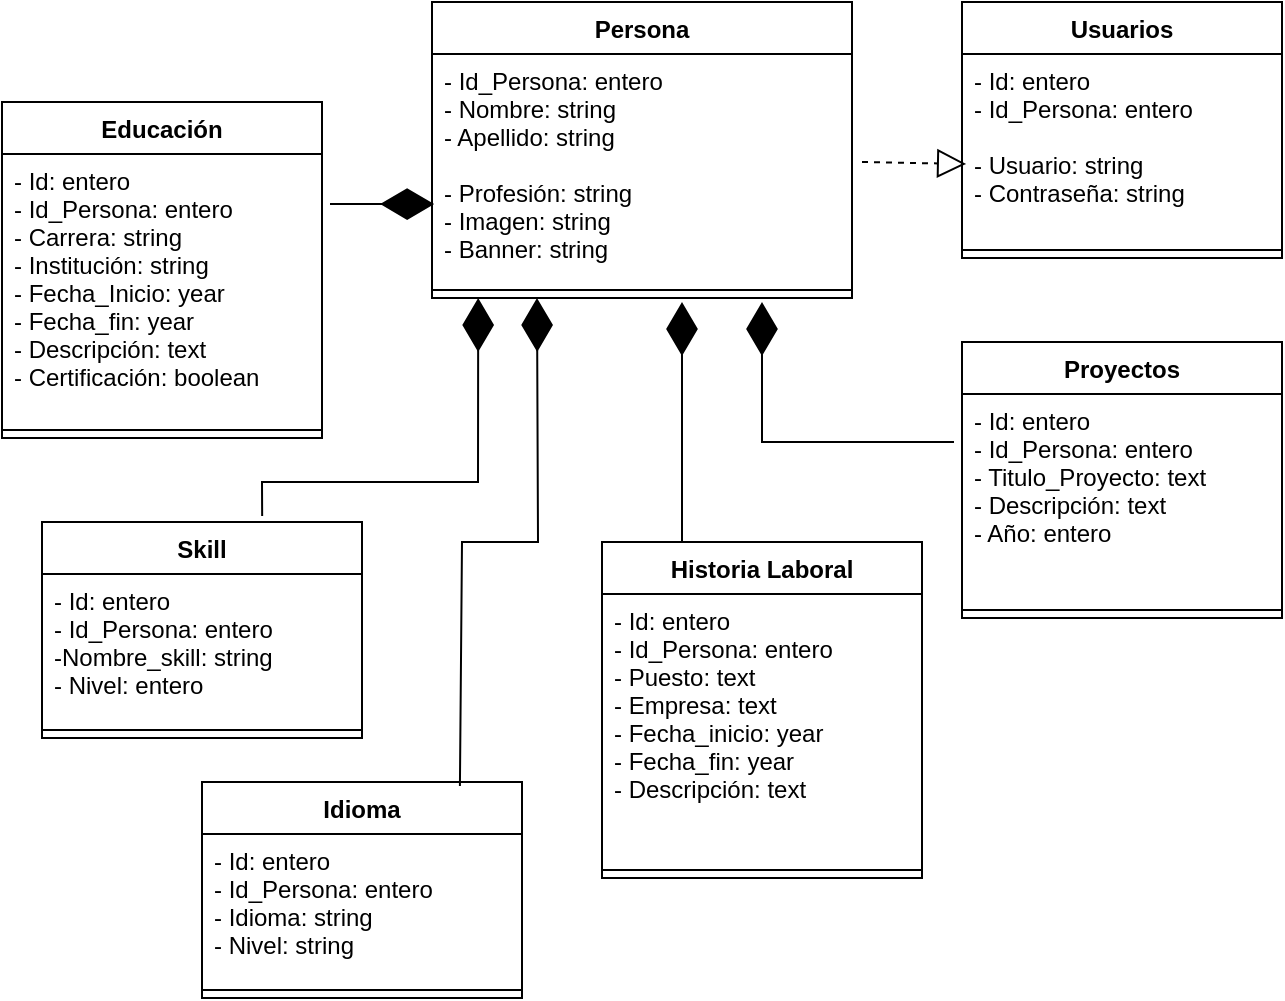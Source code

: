 <mxfile version="20.2.4" type="google"><diagram id="C5RBs43oDa-KdzZeNtuy" name="Page-1"><mxGraphModel grid="1" page="1" gridSize="10" guides="1" tooltips="1" connect="1" arrows="1" fold="1" pageScale="1" pageWidth="827" pageHeight="1169" math="0" shadow="0"><root><mxCell id="WIyWlLk6GJQsqaUBKTNV-0"/><mxCell id="WIyWlLk6GJQsqaUBKTNV-1" parent="WIyWlLk6GJQsqaUBKTNV-0"/><mxCell id="3Dvqi0C7FyVfCWRnhlsz-0" value="Persona" style="swimlane;fontStyle=1;align=center;verticalAlign=top;childLayout=stackLayout;horizontal=1;startSize=26;horizontalStack=0;resizeParent=1;resizeParentMax=0;resizeLast=0;collapsible=1;marginBottom=0;" vertex="1" parent="WIyWlLk6GJQsqaUBKTNV-1"><mxGeometry x="275" y="360" width="210" height="148" as="geometry"/></mxCell><mxCell id="3Dvqi0C7FyVfCWRnhlsz-1" value="- Id_Persona: entero&#xA;- Nombre: string&#xA;- Apellido: string&#xA;&#xA;- Profesión: string&#xA;- Imagen: string&#xA;- Banner: string&#xA;" style="text;strokeColor=none;fillColor=none;align=left;verticalAlign=top;spacingLeft=4;spacingRight=4;overflow=hidden;rotatable=0;points=[[0,0.5],[1,0.5]];portConstraint=eastwest;" vertex="1" parent="3Dvqi0C7FyVfCWRnhlsz-0"><mxGeometry y="26" width="210" height="114" as="geometry"/></mxCell><mxCell id="3Dvqi0C7FyVfCWRnhlsz-2" value="" style="line;strokeWidth=1;fillColor=none;align=left;verticalAlign=middle;spacingTop=-1;spacingLeft=3;spacingRight=3;rotatable=0;labelPosition=right;points=[];portConstraint=eastwest;" vertex="1" parent="3Dvqi0C7FyVfCWRnhlsz-0"><mxGeometry y="140" width="210" height="8" as="geometry"/></mxCell><mxCell id="3Dvqi0C7FyVfCWRnhlsz-4" value="Usuarios" style="swimlane;fontStyle=1;align=center;verticalAlign=top;childLayout=stackLayout;horizontal=1;startSize=26;horizontalStack=0;resizeParent=1;resizeParentMax=0;resizeLast=0;collapsible=1;marginBottom=0;" vertex="1" parent="WIyWlLk6GJQsqaUBKTNV-1"><mxGeometry x="540" y="360" width="160" height="128" as="geometry"/></mxCell><mxCell id="3Dvqi0C7FyVfCWRnhlsz-5" value="- Id: entero&#xA;- Id_Persona: entero&#xA;&#xA;- Usuario: string&#xA;- Contraseña: string&#xA;" style="text;strokeColor=none;fillColor=none;align=left;verticalAlign=top;spacingLeft=4;spacingRight=4;overflow=hidden;rotatable=0;points=[[0,0.5],[1,0.5]];portConstraint=eastwest;" vertex="1" parent="3Dvqi0C7FyVfCWRnhlsz-4"><mxGeometry y="26" width="160" height="94" as="geometry"/></mxCell><mxCell id="3Dvqi0C7FyVfCWRnhlsz-33" value="" style="endArrow=block;dashed=1;endFill=0;endSize=12;html=1;rounded=0;entryX=0.013;entryY=0.585;entryDx=0;entryDy=0;entryPerimeter=0;" edge="1" parent="3Dvqi0C7FyVfCWRnhlsz-4" target="3Dvqi0C7FyVfCWRnhlsz-5"><mxGeometry width="160" relative="1" as="geometry"><mxPoint x="-50" y="80" as="sourcePoint"/><mxPoint x="110" y="80" as="targetPoint"/></mxGeometry></mxCell><mxCell id="3Dvqi0C7FyVfCWRnhlsz-6" value="" style="line;strokeWidth=1;fillColor=none;align=left;verticalAlign=middle;spacingTop=-1;spacingLeft=3;spacingRight=3;rotatable=0;labelPosition=right;points=[];portConstraint=eastwest;" vertex="1" parent="3Dvqi0C7FyVfCWRnhlsz-4"><mxGeometry y="120" width="160" height="8" as="geometry"/></mxCell><mxCell id="3Dvqi0C7FyVfCWRnhlsz-12" value="Educación" style="swimlane;fontStyle=1;align=center;verticalAlign=top;childLayout=stackLayout;horizontal=1;startSize=26;horizontalStack=0;resizeParent=1;resizeParentMax=0;resizeLast=0;collapsible=1;marginBottom=0;" vertex="1" parent="WIyWlLk6GJQsqaUBKTNV-1"><mxGeometry x="60" y="410" width="160" height="168" as="geometry"/></mxCell><mxCell id="3Dvqi0C7FyVfCWRnhlsz-13" value="- Id: entero&#xA;- Id_Persona: entero&#xA;- Carrera: string&#xA;- Institución: string&#xA;- Fecha_Inicio: year&#xA;- Fecha_fin: year&#xA;- Descripción: text&#xA;- Certificación: boolean&#xA;&#xA;" style="text;strokeColor=none;fillColor=none;align=left;verticalAlign=top;spacingLeft=4;spacingRight=4;overflow=hidden;rotatable=0;points=[[0,0.5],[1,0.5]];portConstraint=eastwest;" vertex="1" parent="3Dvqi0C7FyVfCWRnhlsz-12"><mxGeometry y="26" width="160" height="134" as="geometry"/></mxCell><mxCell id="3Dvqi0C7FyVfCWRnhlsz-14" value="" style="line;strokeWidth=1;fillColor=none;align=left;verticalAlign=middle;spacingTop=-1;spacingLeft=3;spacingRight=3;rotatable=0;labelPosition=right;points=[];portConstraint=eastwest;" vertex="1" parent="3Dvqi0C7FyVfCWRnhlsz-12"><mxGeometry y="160" width="160" height="8" as="geometry"/></mxCell><mxCell id="3Dvqi0C7FyVfCWRnhlsz-16" value="Skill" style="swimlane;fontStyle=1;align=center;verticalAlign=top;childLayout=stackLayout;horizontal=1;startSize=26;horizontalStack=0;resizeParent=1;resizeParentMax=0;resizeLast=0;collapsible=1;marginBottom=0;" vertex="1" parent="WIyWlLk6GJQsqaUBKTNV-1"><mxGeometry x="80" y="620" width="160" height="108" as="geometry"/></mxCell><mxCell id="3Dvqi0C7FyVfCWRnhlsz-17" value="- Id: entero&#xA;- Id_Persona: entero&#xA;-Nombre_skill: string&#xA;- Nivel: entero&#xA;&#xA;&#xA;&#xA;" style="text;strokeColor=none;fillColor=none;align=left;verticalAlign=top;spacingLeft=4;spacingRight=4;overflow=hidden;rotatable=0;points=[[0,0.5],[1,0.5]];portConstraint=eastwest;" vertex="1" parent="3Dvqi0C7FyVfCWRnhlsz-16"><mxGeometry y="26" width="160" height="74" as="geometry"/></mxCell><mxCell id="3Dvqi0C7FyVfCWRnhlsz-18" value="" style="line;strokeWidth=1;fillColor=none;align=left;verticalAlign=middle;spacingTop=-1;spacingLeft=3;spacingRight=3;rotatable=0;labelPosition=right;points=[];portConstraint=eastwest;" vertex="1" parent="3Dvqi0C7FyVfCWRnhlsz-16"><mxGeometry y="100" width="160" height="8" as="geometry"/></mxCell><mxCell id="3Dvqi0C7FyVfCWRnhlsz-20" value="Historia Laboral" style="swimlane;fontStyle=1;align=center;verticalAlign=top;childLayout=stackLayout;horizontal=1;startSize=26;horizontalStack=0;resizeParent=1;resizeParentMax=0;resizeLast=0;collapsible=1;marginBottom=0;" vertex="1" parent="WIyWlLk6GJQsqaUBKTNV-1"><mxGeometry x="360" y="630" width="160" height="168" as="geometry"/></mxCell><mxCell id="3Dvqi0C7FyVfCWRnhlsz-21" value="- Id: entero&#xA;- Id_Persona: entero&#xA;- Puesto: text&#xA;- Empresa: text&#xA;- Fecha_inicio: year&#xA;- Fecha_fin: year&#xA;- Descripción: text&#xA;" style="text;strokeColor=none;fillColor=none;align=left;verticalAlign=top;spacingLeft=4;spacingRight=4;overflow=hidden;rotatable=0;points=[[0,0.5],[1,0.5]];portConstraint=eastwest;" vertex="1" parent="3Dvqi0C7FyVfCWRnhlsz-20"><mxGeometry y="26" width="160" height="134" as="geometry"/></mxCell><mxCell id="3Dvqi0C7FyVfCWRnhlsz-22" value="" style="line;strokeWidth=1;fillColor=none;align=left;verticalAlign=middle;spacingTop=-1;spacingLeft=3;spacingRight=3;rotatable=0;labelPosition=right;points=[];portConstraint=eastwest;" vertex="1" parent="3Dvqi0C7FyVfCWRnhlsz-20"><mxGeometry y="160" width="160" height="8" as="geometry"/></mxCell><mxCell id="3Dvqi0C7FyVfCWRnhlsz-24" value="Proyectos" style="swimlane;fontStyle=1;align=center;verticalAlign=top;childLayout=stackLayout;horizontal=1;startSize=26;horizontalStack=0;resizeParent=1;resizeParentMax=0;resizeLast=0;collapsible=1;marginBottom=0;" vertex="1" parent="WIyWlLk6GJQsqaUBKTNV-1"><mxGeometry x="540" y="530" width="160" height="138" as="geometry"/></mxCell><mxCell id="3Dvqi0C7FyVfCWRnhlsz-25" value="- Id: entero&#xA;- Id_Persona: entero&#xA;- Titulo_Proyecto: text&#xA;- Descripción: text&#xA;- Año: entero&#xA;" style="text;strokeColor=none;fillColor=none;align=left;verticalAlign=top;spacingLeft=4;spacingRight=4;overflow=hidden;rotatable=0;points=[[0,0.5],[1,0.5]];portConstraint=eastwest;" vertex="1" parent="3Dvqi0C7FyVfCWRnhlsz-24"><mxGeometry y="26" width="160" height="104" as="geometry"/></mxCell><mxCell id="3Dvqi0C7FyVfCWRnhlsz-26" value="" style="line;strokeWidth=1;fillColor=none;align=left;verticalAlign=middle;spacingTop=-1;spacingLeft=3;spacingRight=3;rotatable=0;labelPosition=right;points=[];portConstraint=eastwest;" vertex="1" parent="3Dvqi0C7FyVfCWRnhlsz-24"><mxGeometry y="130" width="160" height="8" as="geometry"/></mxCell><mxCell id="3Dvqi0C7FyVfCWRnhlsz-28" value="Idioma" style="swimlane;fontStyle=1;align=center;verticalAlign=top;childLayout=stackLayout;horizontal=1;startSize=26;horizontalStack=0;resizeParent=1;resizeParentMax=0;resizeLast=0;collapsible=1;marginBottom=0;" vertex="1" parent="WIyWlLk6GJQsqaUBKTNV-1"><mxGeometry x="160" y="750" width="160" height="108" as="geometry"/></mxCell><mxCell id="3Dvqi0C7FyVfCWRnhlsz-29" value="- Id: entero&#xA;- Id_Persona: entero&#xA;- Idioma: string&#xA;- Nivel: string&#xA;" style="text;strokeColor=none;fillColor=none;align=left;verticalAlign=top;spacingLeft=4;spacingRight=4;overflow=hidden;rotatable=0;points=[[0,0.5],[1,0.5]];portConstraint=eastwest;" vertex="1" parent="3Dvqi0C7FyVfCWRnhlsz-28"><mxGeometry y="26" width="160" height="74" as="geometry"/></mxCell><mxCell id="3Dvqi0C7FyVfCWRnhlsz-30" value="" style="line;strokeWidth=1;fillColor=none;align=left;verticalAlign=middle;spacingTop=-1;spacingLeft=3;spacingRight=3;rotatable=0;labelPosition=right;points=[];portConstraint=eastwest;" vertex="1" parent="3Dvqi0C7FyVfCWRnhlsz-28"><mxGeometry y="100" width="160" height="8" as="geometry"/></mxCell><mxCell id="3Dvqi0C7FyVfCWRnhlsz-35" value="" style="endArrow=diamondThin;endFill=1;endSize=24;html=1;rounded=0;exitX=1.025;exitY=0.187;exitDx=0;exitDy=0;exitPerimeter=0;entryX=0.005;entryY=0.658;entryDx=0;entryDy=0;entryPerimeter=0;" edge="1" parent="WIyWlLk6GJQsqaUBKTNV-1" source="3Dvqi0C7FyVfCWRnhlsz-13" target="3Dvqi0C7FyVfCWRnhlsz-1"><mxGeometry width="160" relative="1" as="geometry"><mxPoint x="220" y="540" as="sourcePoint"/><mxPoint x="310" y="510" as="targetPoint"/><Array as="points"/></mxGeometry></mxCell><mxCell id="3Dvqi0C7FyVfCWRnhlsz-36" value="" style="endArrow=diamondThin;endFill=1;endSize=24;html=1;rounded=0;exitX=0.688;exitY=-0.028;exitDx=0;exitDy=0;exitPerimeter=0;entryX=0.11;entryY=1;entryDx=0;entryDy=0;entryPerimeter=0;" edge="1" parent="WIyWlLk6GJQsqaUBKTNV-1" source="3Dvqi0C7FyVfCWRnhlsz-16" target="3Dvqi0C7FyVfCWRnhlsz-2"><mxGeometry width="160" relative="1" as="geometry"><mxPoint x="190" y="600" as="sourcePoint"/><mxPoint x="360" y="510" as="targetPoint"/><Array as="points"><mxPoint x="190" y="600"/><mxPoint x="298" y="600"/></Array></mxGeometry></mxCell><mxCell id="3Dvqi0C7FyVfCWRnhlsz-37" value="" style="endArrow=diamondThin;endFill=1;endSize=24;html=1;rounded=0;exitX=0.25;exitY=0;exitDx=0;exitDy=0;" edge="1" parent="WIyWlLk6GJQsqaUBKTNV-1" source="3Dvqi0C7FyVfCWRnhlsz-20"><mxGeometry width="160" relative="1" as="geometry"><mxPoint x="330" y="510" as="sourcePoint"/><mxPoint x="400" y="510" as="targetPoint"/><Array as="points"><mxPoint x="400" y="600"/><mxPoint x="400" y="530"/></Array></mxGeometry></mxCell><mxCell id="3Dvqi0C7FyVfCWRnhlsz-38" value="" style="endArrow=diamondThin;endFill=1;endSize=24;html=1;rounded=0;exitX=-0.025;exitY=0.231;exitDx=0;exitDy=0;exitPerimeter=0;" edge="1" parent="WIyWlLk6GJQsqaUBKTNV-1" source="3Dvqi0C7FyVfCWRnhlsz-25"><mxGeometry width="160" relative="1" as="geometry"><mxPoint x="330" y="510" as="sourcePoint"/><mxPoint x="440" y="510" as="targetPoint"/><Array as="points"><mxPoint x="440" y="580"/></Array></mxGeometry></mxCell><mxCell id="3Dvqi0C7FyVfCWRnhlsz-39" value="" style="endArrow=diamondThin;endFill=1;endSize=24;html=1;rounded=0;exitX=0.806;exitY=0.019;exitDx=0;exitDy=0;exitPerimeter=0;entryX=0.25;entryY=1;entryDx=0;entryDy=0;" edge="1" parent="WIyWlLk6GJQsqaUBKTNV-1" source="3Dvqi0C7FyVfCWRnhlsz-28" target="3Dvqi0C7FyVfCWRnhlsz-0"><mxGeometry width="160" relative="1" as="geometry"><mxPoint x="330" y="510" as="sourcePoint"/><mxPoint x="380" y="510" as="targetPoint"/><Array as="points"><mxPoint x="290" y="630"/><mxPoint x="328" y="630"/></Array></mxGeometry></mxCell></root></mxGraphModel></diagram></mxfile>